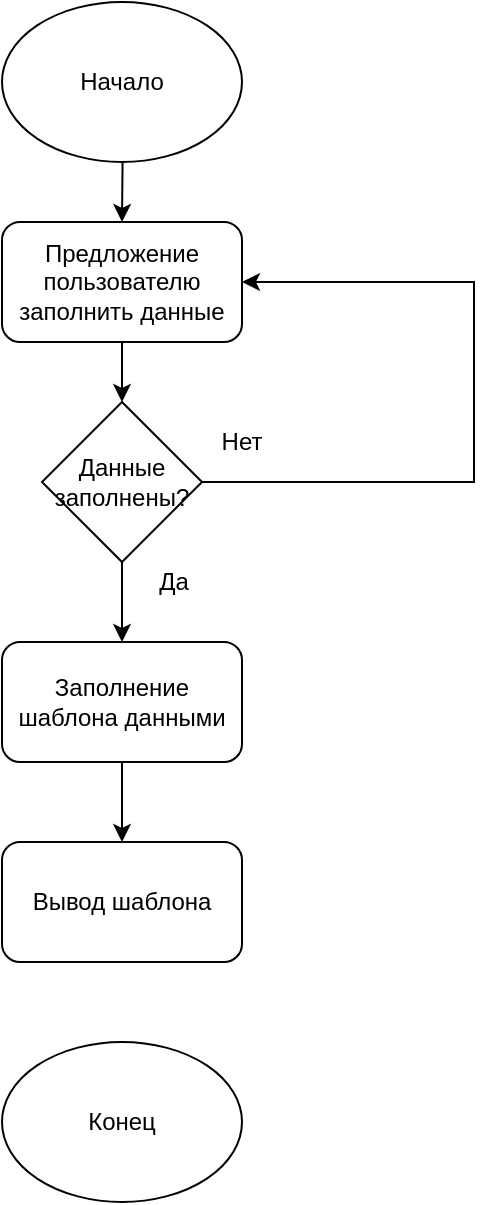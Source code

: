 <mxfile version="13.3.0" type="device"><diagram id="rqQvrrmZ1iaE_cv7GRAA" name="Page-1"><mxGraphModel dx="1422" dy="783" grid="1" gridSize="10" guides="1" tooltips="1" connect="1" arrows="1" fold="1" page="1" pageScale="1" pageWidth="827" pageHeight="1169" math="0" shadow="0"><root><mxCell id="0"/><mxCell id="1" parent="0"/><mxCell id="JzE13Q7ZApKrIabfLWM4-4" value="" style="edgeStyle=none;rounded=0;orthogonalLoop=1;jettySize=auto;html=1;" edge="1" parent="1" source="JzE13Q7ZApKrIabfLWM4-1" target="JzE13Q7ZApKrIabfLWM4-2"><mxGeometry relative="1" as="geometry"/></mxCell><mxCell id="JzE13Q7ZApKrIabfLWM4-1" value="Начало" style="ellipse;whiteSpace=wrap;html=1;" vertex="1" parent="1"><mxGeometry x="354" y="10" width="120" height="80" as="geometry"/></mxCell><mxCell id="JzE13Q7ZApKrIabfLWM4-5" value="" style="edgeStyle=none;rounded=0;orthogonalLoop=1;jettySize=auto;html=1;" edge="1" parent="1" source="JzE13Q7ZApKrIabfLWM4-2" target="JzE13Q7ZApKrIabfLWM4-3"><mxGeometry relative="1" as="geometry"/></mxCell><mxCell id="JzE13Q7ZApKrIabfLWM4-2" value="Предложение пользователю заполнить данные" style="rounded=1;whiteSpace=wrap;html=1;" vertex="1" parent="1"><mxGeometry x="354" y="120" width="120" height="60" as="geometry"/></mxCell><mxCell id="JzE13Q7ZApKrIabfLWM4-7" value="" style="edgeStyle=none;rounded=0;orthogonalLoop=1;jettySize=auto;html=1;" edge="1" parent="1" source="JzE13Q7ZApKrIabfLWM4-3" target="JzE13Q7ZApKrIabfLWM4-6"><mxGeometry relative="1" as="geometry"/></mxCell><mxCell id="JzE13Q7ZApKrIabfLWM4-9" value="" style="edgeStyle=none;rounded=0;orthogonalLoop=1;jettySize=auto;html=1;entryX=1;entryY=0.5;entryDx=0;entryDy=0;" edge="1" parent="1" source="JzE13Q7ZApKrIabfLWM4-3" target="JzE13Q7ZApKrIabfLWM4-2"><mxGeometry relative="1" as="geometry"><mxPoint x="534" y="250" as="targetPoint"/><Array as="points"><mxPoint x="590" y="250"/><mxPoint x="590" y="150"/></Array></mxGeometry></mxCell><mxCell id="JzE13Q7ZApKrIabfLWM4-3" value="Данные заполнены?" style="rhombus;whiteSpace=wrap;html=1;" vertex="1" parent="1"><mxGeometry x="374" y="210" width="80" height="80" as="geometry"/></mxCell><mxCell id="JzE13Q7ZApKrIabfLWM4-13" value="" style="edgeStyle=none;rounded=0;orthogonalLoop=1;jettySize=auto;html=1;" edge="1" parent="1" source="JzE13Q7ZApKrIabfLWM4-6" target="JzE13Q7ZApKrIabfLWM4-12"><mxGeometry relative="1" as="geometry"/></mxCell><mxCell id="JzE13Q7ZApKrIabfLWM4-6" value="Заполнение шаблона данными" style="rounded=1;whiteSpace=wrap;html=1;" vertex="1" parent="1"><mxGeometry x="354" y="330" width="120" height="60" as="geometry"/></mxCell><mxCell id="JzE13Q7ZApKrIabfLWM4-10" value="Нет" style="text;html=1;strokeColor=none;fillColor=none;align=center;verticalAlign=middle;whiteSpace=wrap;rounded=0;" vertex="1" parent="1"><mxGeometry x="454" y="220" width="40" height="20" as="geometry"/></mxCell><mxCell id="JzE13Q7ZApKrIabfLWM4-11" value="Да" style="text;html=1;strokeColor=none;fillColor=none;align=center;verticalAlign=middle;whiteSpace=wrap;rounded=0;" vertex="1" parent="1"><mxGeometry x="420" y="290" width="40" height="20" as="geometry"/></mxCell><mxCell id="JzE13Q7ZApKrIabfLWM4-12" value="Вывод шаблона" style="rounded=1;whiteSpace=wrap;html=1;" vertex="1" parent="1"><mxGeometry x="354" y="430" width="120" height="60" as="geometry"/></mxCell><mxCell id="JzE13Q7ZApKrIabfLWM4-14" value="Конец" style="ellipse;whiteSpace=wrap;html=1;" vertex="1" parent="1"><mxGeometry x="354" y="530" width="120" height="80" as="geometry"/></mxCell></root></mxGraphModel></diagram></mxfile>